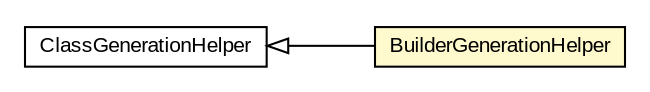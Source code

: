 #!/usr/local/bin/dot
#
# Class diagram 
# Generated by UMLGraph version R5_6-24-gf6e263 (http://www.umlgraph.org/)
#

digraph G {
	edge [fontname="arial",fontsize=10,labelfontname="arial",labelfontsize=10];
	node [fontname="arial",fontsize=10,shape=plaintext];
	nodesep=0.25;
	ranksep=0.5;
	rankdir=LR;
	// com.gwtplatform.dispatch.annotation.helper.ClassGenerationHelper
	c148949 [label=<<table title="com.gwtplatform.dispatch.annotation.helper.ClassGenerationHelper" border="0" cellborder="1" cellspacing="0" cellpadding="2" port="p" href="./ClassGenerationHelper.html">
		<tr><td><table border="0" cellspacing="0" cellpadding="1">
<tr><td align="center" balign="center"> ClassGenerationHelper </td></tr>
		</table></td></tr>
		</table>>, URL="./ClassGenerationHelper.html", fontname="arial", fontcolor="black", fontsize=10.0];
	// com.gwtplatform.dispatch.annotation.helper.BuilderGenerationHelper
	c148950 [label=<<table title="com.gwtplatform.dispatch.annotation.helper.BuilderGenerationHelper" border="0" cellborder="1" cellspacing="0" cellpadding="2" port="p" bgcolor="lemonChiffon" href="./BuilderGenerationHelper.html">
		<tr><td><table border="0" cellspacing="0" cellpadding="1">
<tr><td align="center" balign="center"> BuilderGenerationHelper </td></tr>
		</table></td></tr>
		</table>>, URL="./BuilderGenerationHelper.html", fontname="arial", fontcolor="black", fontsize=10.0];
	//com.gwtplatform.dispatch.annotation.helper.BuilderGenerationHelper extends com.gwtplatform.dispatch.annotation.helper.ClassGenerationHelper
	c148949:p -> c148950:p [dir=back,arrowtail=empty];
}

